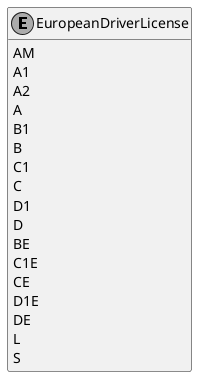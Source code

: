 ﻿@startuml
skinparam monochrome true
hide empty members

enum EuropeanDriverLicense {
    AM
    A1
    A2
    A
    B1
    B
    C1
    C
    D1
    D
    BE
    C1E
    CE
    D1E
    DE
    L
    S
}

@enduml
